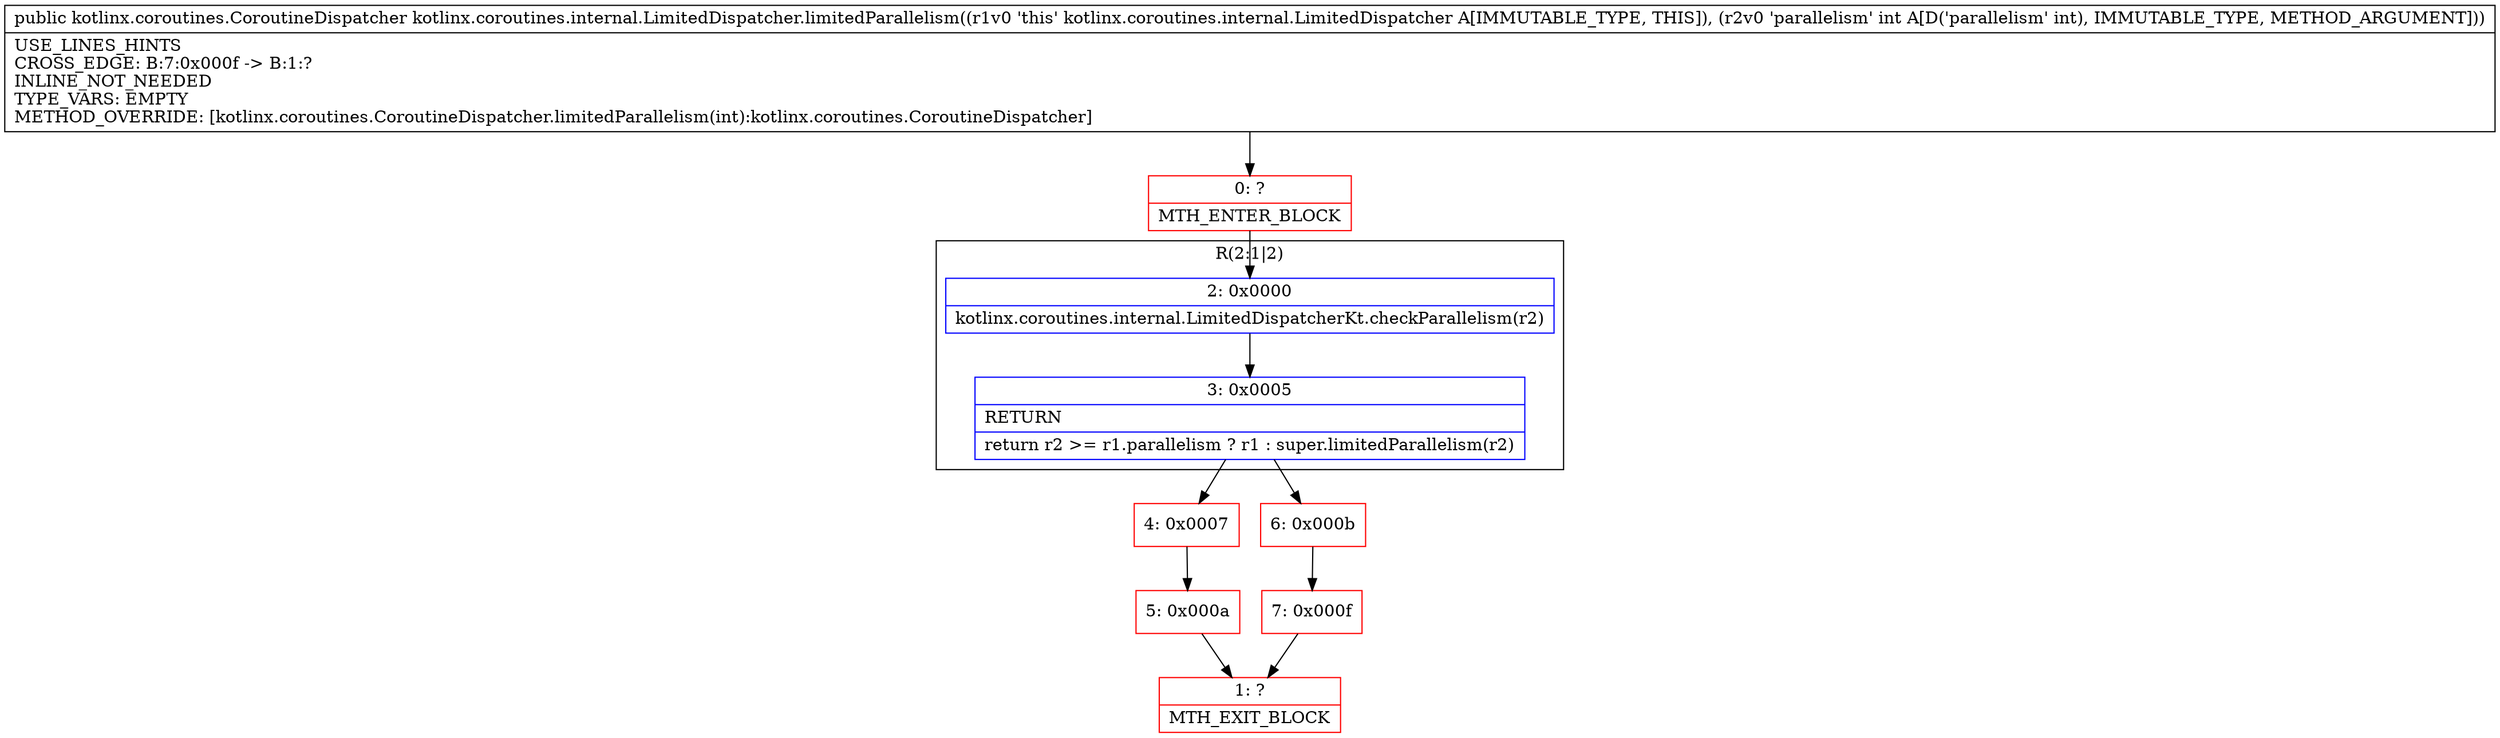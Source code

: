 digraph "CFG forkotlinx.coroutines.internal.LimitedDispatcher.limitedParallelism(I)Lkotlinx\/coroutines\/CoroutineDispatcher;" {
subgraph cluster_Region_1548843266 {
label = "R(2:1|2)";
node [shape=record,color=blue];
Node_2 [shape=record,label="{2\:\ 0x0000|kotlinx.coroutines.internal.LimitedDispatcherKt.checkParallelism(r2)\l}"];
Node_3 [shape=record,label="{3\:\ 0x0005|RETURN\l|return r2 \>= r1.parallelism ? r1 : super.limitedParallelism(r2)\l}"];
}
Node_0 [shape=record,color=red,label="{0\:\ ?|MTH_ENTER_BLOCK\l}"];
Node_4 [shape=record,color=red,label="{4\:\ 0x0007}"];
Node_5 [shape=record,color=red,label="{5\:\ 0x000a}"];
Node_1 [shape=record,color=red,label="{1\:\ ?|MTH_EXIT_BLOCK\l}"];
Node_6 [shape=record,color=red,label="{6\:\ 0x000b}"];
Node_7 [shape=record,color=red,label="{7\:\ 0x000f}"];
MethodNode[shape=record,label="{public kotlinx.coroutines.CoroutineDispatcher kotlinx.coroutines.internal.LimitedDispatcher.limitedParallelism((r1v0 'this' kotlinx.coroutines.internal.LimitedDispatcher A[IMMUTABLE_TYPE, THIS]), (r2v0 'parallelism' int A[D('parallelism' int), IMMUTABLE_TYPE, METHOD_ARGUMENT]))  | USE_LINES_HINTS\lCROSS_EDGE: B:7:0x000f \-\> B:1:?\lINLINE_NOT_NEEDED\lTYPE_VARS: EMPTY\lMETHOD_OVERRIDE: [kotlinx.coroutines.CoroutineDispatcher.limitedParallelism(int):kotlinx.coroutines.CoroutineDispatcher]\l}"];
MethodNode -> Node_0;Node_2 -> Node_3;
Node_3 -> Node_4;
Node_3 -> Node_6;
Node_0 -> Node_2;
Node_4 -> Node_5;
Node_5 -> Node_1;
Node_6 -> Node_7;
Node_7 -> Node_1;
}

